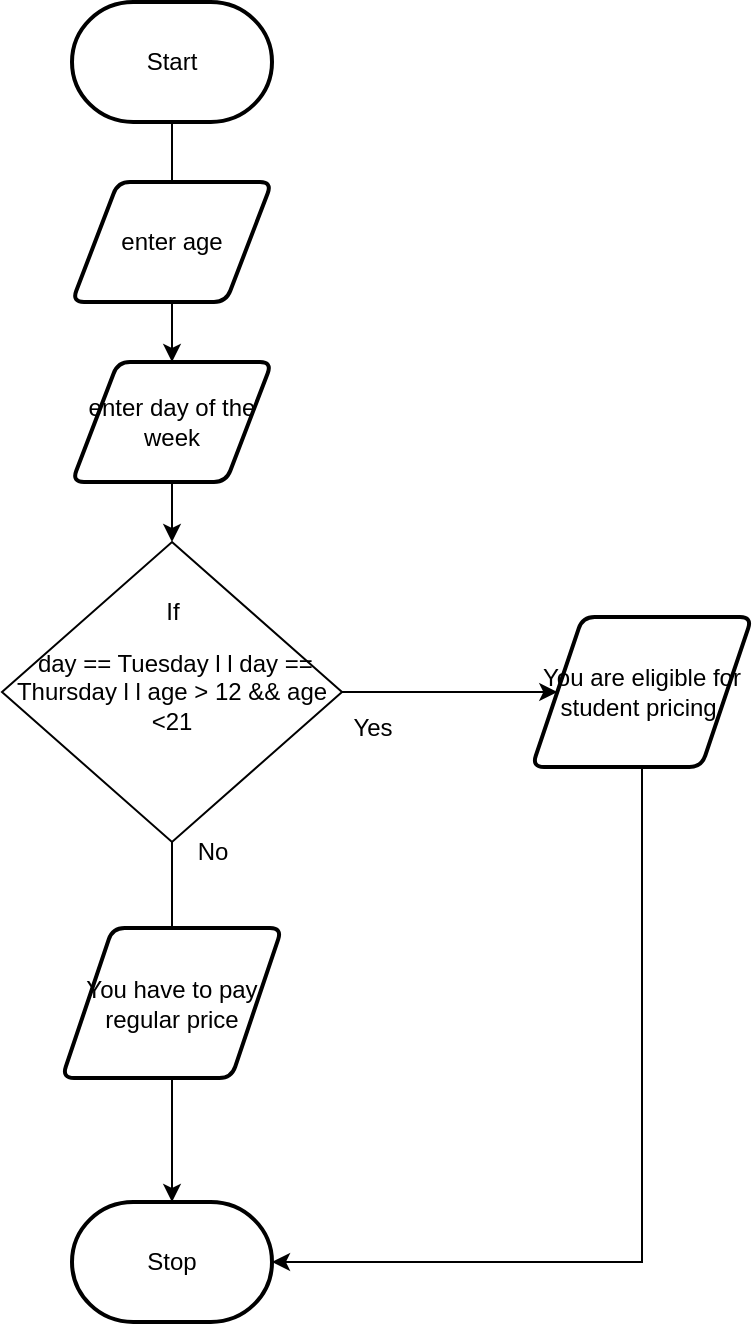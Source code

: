 <mxfile>
    <diagram id="HIP3nbAZw_EuaXWnEj3U" name="Page-1">
        <mxGraphModel dx="467" dy="390" grid="1" gridSize="10" guides="1" tooltips="1" connect="1" arrows="1" fold="1" page="1" pageScale="1" pageWidth="850" pageHeight="1100" math="0" shadow="0">
            <root>
                <mxCell id="0"/>
                <mxCell id="1" parent="0"/>
                <mxCell id="4" style="edgeStyle=orthogonalEdgeStyle;html=1;rounded=0;" parent="1" source="9" target="3" edge="1">
                    <mxGeometry relative="1" as="geometry"/>
                </mxCell>
                <mxCell id="2" value="Start" style="strokeWidth=2;html=1;shape=mxgraph.flowchart.terminator;whiteSpace=wrap;" parent="1" vertex="1">
                    <mxGeometry x="230" y="50" width="100" height="60" as="geometry"/>
                </mxCell>
                <mxCell id="3" value="Stop" style="strokeWidth=2;html=1;shape=mxgraph.flowchart.terminator;whiteSpace=wrap;" parent="1" vertex="1">
                    <mxGeometry x="230" y="650" width="100" height="60" as="geometry"/>
                </mxCell>
                <mxCell id="7" value="" style="edgeStyle=orthogonalEdgeStyle;html=1;rounded=0;" parent="1" source="2" target="6" edge="1">
                    <mxGeometry relative="1" as="geometry">
                        <mxPoint x="280" y="110" as="sourcePoint"/>
                        <mxPoint x="280" y="450" as="targetPoint"/>
                    </mxGeometry>
                </mxCell>
                <mxCell id="6" value="enter day of the week" style="shape=parallelogram;html=1;strokeWidth=2;perimeter=parallelogramPerimeter;whiteSpace=wrap;rounded=1;arcSize=12;size=0.23;" parent="1" vertex="1">
                    <mxGeometry x="230" y="230" width="100" height="60" as="geometry"/>
                </mxCell>
                <mxCell id="8" value="enter age" style="shape=parallelogram;html=1;strokeWidth=2;perimeter=parallelogramPerimeter;whiteSpace=wrap;rounded=1;arcSize=12;size=0.23;" parent="1" vertex="1">
                    <mxGeometry x="230" y="140" width="100" height="60" as="geometry"/>
                </mxCell>
                <mxCell id="10" value="" style="edgeStyle=orthogonalEdgeStyle;html=1;rounded=0;" parent="1" source="6" target="9" edge="1">
                    <mxGeometry relative="1" as="geometry">
                        <mxPoint x="280" y="290" as="sourcePoint"/>
                        <mxPoint x="280" y="620" as="targetPoint"/>
                    </mxGeometry>
                </mxCell>
                <mxCell id="11" style="edgeStyle=none;html=1;" parent="1" source="9" target="12" edge="1">
                    <mxGeometry relative="1" as="geometry">
                        <mxPoint x="480" y="395" as="targetPoint"/>
                    </mxGeometry>
                </mxCell>
                <mxCell id="9" value="&amp;nbsp;day == Tuesday l l day == Thursday l l age &amp;gt; 12 &amp;amp;&amp;amp; age &amp;lt;21" style="rhombus;whiteSpace=wrap;html=1;" parent="1" vertex="1">
                    <mxGeometry x="195" y="320" width="170" height="150" as="geometry"/>
                </mxCell>
                <mxCell id="16" style="edgeStyle=elbowEdgeStyle;html=1;rounded=0;elbow=vertical;" parent="1" source="12" target="3" edge="1">
                    <mxGeometry relative="1" as="geometry">
                        <mxPoint x="510" y="720" as="targetPoint"/>
                        <Array as="points">
                            <mxPoint x="430" y="680"/>
                        </Array>
                    </mxGeometry>
                </mxCell>
                <mxCell id="12" value="You are eligible for student pricing&amp;nbsp;" style="shape=parallelogram;html=1;strokeWidth=2;perimeter=parallelogramPerimeter;whiteSpace=wrap;rounded=1;arcSize=12;size=0.23;" parent="1" vertex="1">
                    <mxGeometry x="460" y="357.5" width="110" height="75" as="geometry"/>
                </mxCell>
                <mxCell id="13" value="Yes" style="text;html=1;align=center;verticalAlign=middle;resizable=0;points=[];autosize=1;strokeColor=none;fillColor=none;" parent="1" vertex="1">
                    <mxGeometry x="360" y="398" width="40" height="30" as="geometry"/>
                </mxCell>
                <mxCell id="14" value="No" style="text;html=1;align=center;verticalAlign=middle;resizable=0;points=[];autosize=1;strokeColor=none;fillColor=none;" parent="1" vertex="1">
                    <mxGeometry x="280" y="460" width="40" height="30" as="geometry"/>
                </mxCell>
                <mxCell id="15" value="You have to pay regular price" style="shape=parallelogram;html=1;strokeWidth=2;perimeter=parallelogramPerimeter;whiteSpace=wrap;rounded=1;arcSize=12;size=0.23;" parent="1" vertex="1">
                    <mxGeometry x="225" y="513" width="110" height="75" as="geometry"/>
                </mxCell>
                <mxCell id="17" value="If" style="text;html=1;align=center;verticalAlign=middle;resizable=0;points=[];autosize=1;strokeColor=none;fillColor=none;" vertex="1" parent="1">
                    <mxGeometry x="265" y="340" width="30" height="30" as="geometry"/>
                </mxCell>
            </root>
        </mxGraphModel>
    </diagram>
</mxfile>